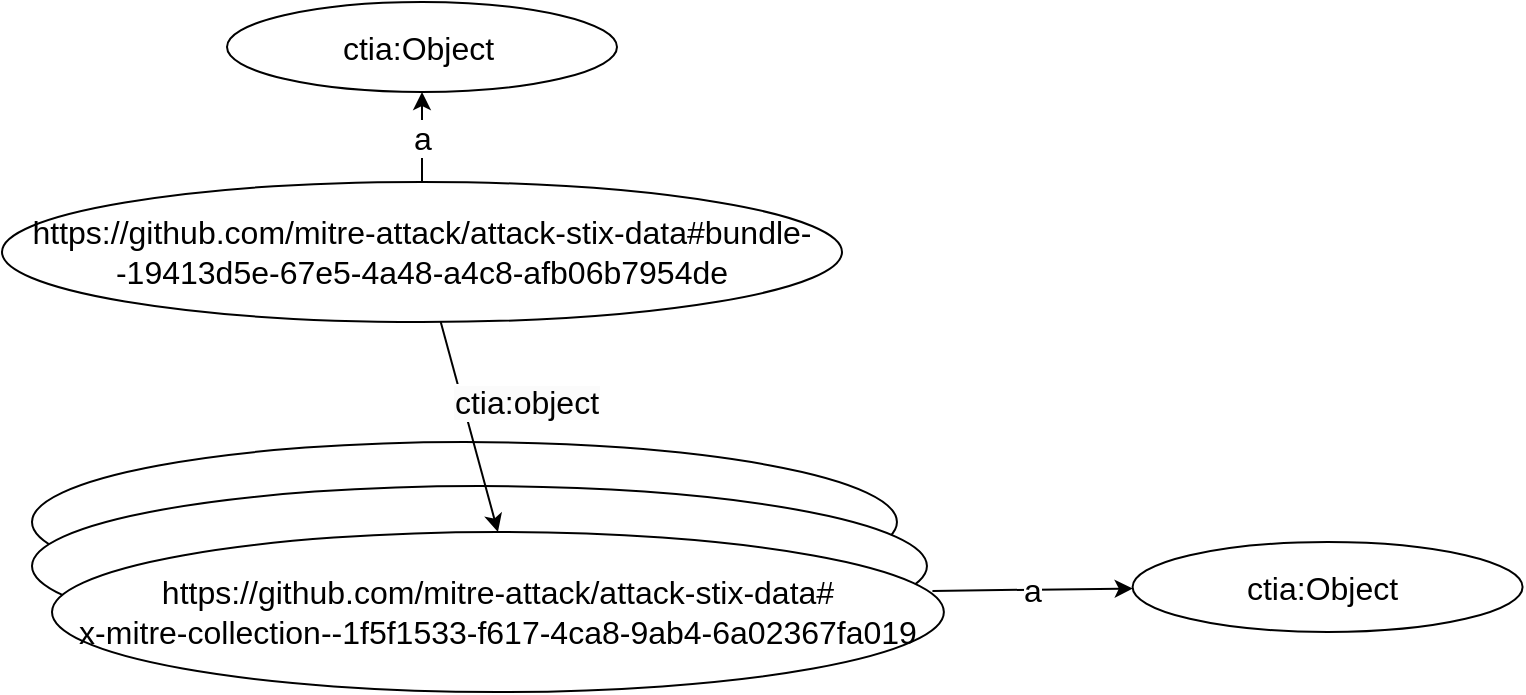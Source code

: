 <mxfile version="20.7.4" type="device" pages="4"><diagram id="AuKGErEjHd2Ds3MUUX73" name="Page-1"><mxGraphModel dx="2271" dy="1444" grid="1" gridSize="10" guides="1" tooltips="1" connect="1" arrows="1" fold="1" page="1" pageScale="1" pageWidth="850" pageHeight="1100" math="0" shadow="0"><root><mxCell id="0"/><mxCell id="1" parent="0"/><mxCell id="EL3PXw-AoYnqdmESxFUq-1" value="&lt;span style=&quot;&quot;&gt;https://github.com/mitre-attack/attack-stix-data#&lt;/span&gt;bundle--19413d5e-67e5-4a48-a4c8-afb06b7954de" style="ellipse;whiteSpace=wrap;html=1;fontSize=16;align=center;" parent="1" vertex="1"><mxGeometry x="-295" y="460" width="420" height="70" as="geometry"/></mxCell><mxCell id="EL3PXw-AoYnqdmESxFUq-9" value="&lt;span style=&quot;text-align: left;&quot;&gt;ctia:Object&amp;nbsp;&lt;/span&gt;" style="ellipse;whiteSpace=wrap;html=1;fontSize=16;" parent="1" vertex="1"><mxGeometry x="-182.5" y="370" width="195" height="45" as="geometry"/></mxCell><mxCell id="EL3PXw-AoYnqdmESxFUq-10" value="a" style="endArrow=classic;html=1;rounded=0;fontSize=16;" parent="1" source="EL3PXw-AoYnqdmESxFUq-1" target="EL3PXw-AoYnqdmESxFUq-9" edge="1"><mxGeometry width="50" height="50" relative="1" as="geometry"><mxPoint x="65" y="930" as="sourcePoint"/><mxPoint x="115" y="880" as="targetPoint"/></mxGeometry></mxCell><mxCell id="EL3PXw-AoYnqdmESxFUq-11" value="&lt;div style=&quot;&quot;&gt;&lt;br&gt;&lt;/div&gt;" style="ellipse;whiteSpace=wrap;html=1;fontSize=16;align=center;" parent="1" vertex="1"><mxGeometry x="-280" y="590" width="432.48" height="80" as="geometry"/></mxCell><mxCell id="EL3PXw-AoYnqdmESxFUq-12" value="&lt;div style=&quot;&quot;&gt;&lt;br&gt;&lt;/div&gt;" style="ellipse;whiteSpace=wrap;html=1;fontSize=16;align=center;" parent="1" vertex="1"><mxGeometry x="-280" y="612" width="447.48" height="80" as="geometry"/></mxCell><mxCell id="EL3PXw-AoYnqdmESxFUq-13" value="https://github.com/mitre-attack/attack-stix-data#&lt;div style=&quot;&quot;&gt;x-mitre-collection--1f5f1533-f617-4ca8-9ab4-6a02367fa019&lt;br&gt;&lt;/div&gt;" style="ellipse;whiteSpace=wrap;html=1;fontSize=16;align=center;" parent="1" vertex="1"><mxGeometry x="-270" y="635" width="445.94" height="80" as="geometry"/></mxCell><mxCell id="EL3PXw-AoYnqdmESxFUq-14" value="&lt;span style=&quot;color: rgb(0, 0, 0); font-family: Helvetica; font-size: 16px; font-style: normal; font-variant-ligatures: normal; font-variant-caps: normal; font-weight: 400; letter-spacing: normal; orphans: 2; text-align: left; text-indent: 0px; text-transform: none; widows: 2; word-spacing: 0px; -webkit-text-stroke-width: 0px; background-color: rgb(251, 251, 251); text-decoration-thickness: initial; text-decoration-style: initial; text-decoration-color: initial; float: none; display: inline !important;&quot;&gt;ctia:object&lt;/span&gt;" style="endArrow=classic;html=1;rounded=0;fontSize=16;entryX=0.5;entryY=0;entryDx=0;entryDy=0;" parent="1" source="EL3PXw-AoYnqdmESxFUq-1" target="EL3PXw-AoYnqdmESxFUq-13" edge="1"><mxGeometry x="-0.08" y="31" width="50" height="50" relative="1" as="geometry"><mxPoint x="135" y="505" as="sourcePoint"/><mxPoint x="280" y="505" as="targetPoint"/><mxPoint as="offset"/></mxGeometry></mxCell><mxCell id="EL3PXw-AoYnqdmESxFUq-17" value="&lt;span style=&quot;text-align: left;&quot;&gt;ctia:Object&amp;nbsp;&lt;/span&gt;" style="ellipse;whiteSpace=wrap;html=1;fontSize=16;" parent="1" vertex="1"><mxGeometry x="270.3" y="640" width="195" height="45" as="geometry"/></mxCell><mxCell id="EL3PXw-AoYnqdmESxFUq-18" value="a" style="endArrow=classic;html=1;rounded=0;fontSize=16;" parent="1" target="EL3PXw-AoYnqdmESxFUq-17" edge="1"><mxGeometry width="50" height="50" relative="1" as="geometry"><mxPoint x="170.228" y="664.452" as="sourcePoint"/><mxPoint x="567.8" y="1130" as="targetPoint"/></mxGeometry></mxCell></root></mxGraphModel></diagram><diagram id="MHHPZf3HA7_l-624N73D" name="Page-2"><mxGraphModel dx="1845" dy="1011" grid="1" gridSize="10" guides="1" tooltips="1" connect="1" arrows="1" fold="1" page="1" pageScale="1" pageWidth="850" pageHeight="1100" math="0" shadow="0"><root><mxCell id="0"/><mxCell id="1" parent="0"/><mxCell id="erNGs_32W3G7kHAQA-m1-1" value="&lt;div style=&quot;&quot;&gt;&lt;br&gt;&lt;/div&gt;" style="ellipse;whiteSpace=wrap;html=1;fontSize=16;align=center;" vertex="1" parent="1"><mxGeometry x="-310" y="1302.5" width="320" height="80" as="geometry"/></mxCell><mxCell id="erNGs_32W3G7kHAQA-m1-2" value="&lt;div style=&quot;&quot;&gt;&lt;br&gt;&lt;/div&gt;" style="ellipse;whiteSpace=wrap;html=1;fontSize=16;align=center;" vertex="1" parent="1"><mxGeometry x="-295" y="1324.5" width="320" height="80" as="geometry"/></mxCell><mxCell id="erNGs_32W3G7kHAQA-m1-3" value="&lt;span style=&quot;&quot;&gt;https://github.com/mitre-attack/attack-stix-data#attack-pattern--f5d8eed6-48a9-4cdf-a3d7-d1ffa99c3d2a&lt;/span&gt;" style="ellipse;whiteSpace=wrap;html=1;fontSize=16;align=center;" vertex="1" parent="1"><mxGeometry x="-300" y="1110" width="420" height="70" as="geometry"/></mxCell><mxCell id="erNGs_32W3G7kHAQA-m1-4" value="&lt;span style=&quot;text-align: left;&quot;&gt;ctia:&lt;/span&gt;attack-pattern" style="ellipse;whiteSpace=wrap;html=1;fontSize=16;" vertex="1" parent="1"><mxGeometry x="240.58" y="1000" width="195" height="45" as="geometry"/></mxCell><mxCell id="erNGs_32W3G7kHAQA-m1-5" value="&lt;span style=&quot;color: rgb(0, 0, 0); font-family: Helvetica; font-size: 16px; font-style: normal; font-variant-ligatures: normal; font-variant-caps: normal; font-weight: 400; letter-spacing: normal; orphans: 2; text-align: left; text-indent: 0px; text-transform: none; widows: 2; word-spacing: 0px; -webkit-text-stroke-width: 0px; background-color: rgb(251, 251, 251); text-decoration-thickness: initial; text-decoration-style: initial; text-decoration-color: initial; float: none; display: inline !important;&quot;&gt;ctia:type&lt;/span&gt;" style="endArrow=classic;html=1;rounded=0;fontSize=16;entryX=0;entryY=0.5;entryDx=0;entryDy=0;exitX=1;exitY=0;exitDx=0;exitDy=0;" edge="1" parent="1" source="erNGs_32W3G7kHAQA-m1-3" target="erNGs_32W3G7kHAQA-m1-4"><mxGeometry width="50" height="50" relative="1" as="geometry"><mxPoint x="153.11" y="1090" as="sourcePoint"/><mxPoint x="23.11" y="1225" as="targetPoint"/></mxGeometry></mxCell><mxCell id="erNGs_32W3G7kHAQA-m1-6" value="&lt;span style=&quot;text-align: left;&quot;&gt;Inhibit System Recovery&lt;/span&gt;" style="rounded=0;whiteSpace=wrap;html=1;fontSize=16;" vertex="1" parent="1"><mxGeometry x="240.58" y="1065" width="210" height="30" as="geometry"/></mxCell><mxCell id="erNGs_32W3G7kHAQA-m1-7" value="" style="endArrow=classic;html=1;rounded=0;fontSize=16;entryX=0;entryY=0.5;entryDx=0;entryDy=0;" edge="1" parent="1" target="erNGs_32W3G7kHAQA-m1-6"><mxGeometry width="50" height="50" relative="1" as="geometry"><mxPoint x="70" y="1120" as="sourcePoint"/><mxPoint x="23.11" y="1245" as="targetPoint"/></mxGeometry></mxCell><mxCell id="erNGs_32W3G7kHAQA-m1-8" value="&lt;span style=&quot;text-align: left; background-color: rgb(251, 251, 251);&quot;&gt;rdfs:label&lt;/span&gt;" style="edgeLabel;html=1;align=center;verticalAlign=middle;resizable=0;points=[];fontSize=16;" vertex="1" connectable="0" parent="erNGs_32W3G7kHAQA-m1-7"><mxGeometry x="0.299" y="-4" relative="1" as="geometry"><mxPoint x="-10" y="18" as="offset"/></mxGeometry></mxCell><mxCell id="erNGs_32W3G7kHAQA-m1-9" value="&lt;div style=&quot;text-align: left;&quot;&gt;&lt;span style=&quot;background-color: initial;&quot;&gt;Consider technical controls to prevent the disabling of services or deletion of files involved in system recovery.... tools, like AppLocker,(Citation: Windows Commands JPCERT)...&lt;/span&gt;&lt;/div&gt;" style="rounded=0;whiteSpace=wrap;html=1;fontSize=16;" vertex="1" parent="1"><mxGeometry x="240.58" y="1115" width="340" height="90" as="geometry"/></mxCell><mxCell id="erNGs_32W3G7kHAQA-m1-10" value="" style="endArrow=classic;html=1;rounded=0;fontSize=16;entryX=0;entryY=0.5;entryDx=0;entryDy=0;" edge="1" parent="1" source="erNGs_32W3G7kHAQA-m1-3" target="erNGs_32W3G7kHAQA-m1-9"><mxGeometry width="50" height="50" relative="1" as="geometry"><mxPoint x="64.358" y="1118.577" as="sourcePoint"/><mxPoint x="403.11" y="1275" as="targetPoint"/></mxGeometry></mxCell><mxCell id="erNGs_32W3G7kHAQA-m1-11" value="&lt;span style=&quot;text-align: left; background-color: rgb(251, 251, 251);&quot;&gt;ctia:description&amp;nbsp;&lt;/span&gt;" style="edgeLabel;html=1;align=center;verticalAlign=middle;resizable=0;points=[];fontSize=16;" vertex="1" connectable="0" parent="erNGs_32W3G7kHAQA-m1-10"><mxGeometry x="0.238" y="-3" relative="1" as="geometry"><mxPoint y="28" as="offset"/></mxGeometry></mxCell><mxCell id="erNGs_32W3G7kHAQA-m1-12" value="&lt;span style=&quot;text-align: left;&quot;&gt;https://attack.mitre.org/&lt;br&gt;techniques/T1490&lt;/span&gt;" style="ellipse;whiteSpace=wrap;html=1;fontSize=16;" vertex="1" parent="1"><mxGeometry x="103.11" y="1220" width="220" height="80" as="geometry"/></mxCell><mxCell id="erNGs_32W3G7kHAQA-m1-13" value="" style="endArrow=classic;html=1;rounded=0;fontSize=16;" edge="1" parent="1" source="erNGs_32W3G7kHAQA-m1-3" target="erNGs_32W3G7kHAQA-m1-12"><mxGeometry width="50" height="50" relative="1" as="geometry"><mxPoint x="-60" y="1350" as="sourcePoint"/><mxPoint x="-10" y="1300" as="targetPoint"/></mxGeometry></mxCell><mxCell id="erNGs_32W3G7kHAQA-m1-14" value="&lt;span style=&quot;text-align: left;&quot;&gt;ctia:external_references&amp;nbsp;&lt;/span&gt;" style="edgeLabel;html=1;align=center;verticalAlign=middle;resizable=0;points=[];fontSize=16;labelBackgroundColor=#FFFFFF;" vertex="1" connectable="0" parent="erNGs_32W3G7kHAQA-m1-13"><mxGeometry x="0.256" relative="1" as="geometry"><mxPoint x="-75" y="17" as="offset"/></mxGeometry></mxCell><mxCell id="erNGs_32W3G7kHAQA-m1-15" value="" style="endArrow=classic;html=1;rounded=0;fontSize=16;" edge="1" parent="1" source="erNGs_32W3G7kHAQA-m1-12" target="erNGs_32W3G7kHAQA-m1-32"><mxGeometry width="50" height="50" relative="1" as="geometry"><mxPoint x="253.418" y="1424.997" as="sourcePoint"/><mxPoint x="423.11" y="1485" as="targetPoint"/></mxGeometry></mxCell><mxCell id="erNGs_32W3G7kHAQA-m1-16" value="&lt;span style=&quot;text-align: left; background-color: rgb(251, 251, 251);&quot;&gt;ctia:external_id&amp;nbsp;&amp;nbsp;&lt;/span&gt;" style="edgeLabel;html=1;align=center;verticalAlign=middle;resizable=0;points=[];fontSize=16;" vertex="1" connectable="0" parent="erNGs_32W3G7kHAQA-m1-15"><mxGeometry x="0.203" y="-3" relative="1" as="geometry"><mxPoint x="-19" y="12" as="offset"/></mxGeometry></mxCell><mxCell id="erNGs_32W3G7kHAQA-m1-17" value="&lt;span style=&quot;color: rgb(0, 0, 0); font-family: Helvetica; font-size: 16px; font-style: normal; font-variant-ligatures: normal; font-variant-caps: normal; font-weight: 400; letter-spacing: normal; orphans: 2; text-align: left; text-indent: 0px; text-transform: none; widows: 2; word-spacing: 0px; -webkit-text-stroke-width: 0px; background-color: rgb(251, 251, 251); text-decoration-thickness: initial; text-decoration-style: initial; text-decoration-color: initial; float: none; display: inline !important;&quot;&gt;xsd:string&lt;/span&gt;" style="text;whiteSpace=wrap;html=1;fontSize=16;" vertex="1" parent="1"><mxGeometry x="450.58" y="1065" width="80" height="30" as="geometry"/></mxCell><mxCell id="erNGs_32W3G7kHAQA-m1-18" value="&lt;span style=&quot;color: rgb(0, 0, 0); font-family: Helvetica; font-size: 16px; font-style: normal; font-variant-ligatures: normal; font-variant-caps: normal; font-weight: 400; letter-spacing: normal; orphans: 2; text-align: left; text-indent: 0px; text-transform: none; widows: 2; word-spacing: 0px; -webkit-text-stroke-width: 0px; background-color: rgb(251, 251, 251); text-decoration-thickness: initial; text-decoration-style: initial; text-decoration-color: initial; float: none; display: inline !important;&quot;&gt;xsd:string&lt;/span&gt;" style="text;whiteSpace=wrap;html=1;fontSize=16;" vertex="1" parent="1"><mxGeometry x="580.58" y="1115" width="80" height="30" as="geometry"/></mxCell><mxCell id="erNGs_32W3G7kHAQA-m1-19" value="&lt;span style=&quot;text-align: left;&quot;&gt;mitre-attack&lt;/span&gt;" style="rounded=0;whiteSpace=wrap;html=1;fontSize=16;" vertex="1" parent="1"><mxGeometry x="475.0" y="1330" width="120" height="30" as="geometry"/></mxCell><mxCell id="erNGs_32W3G7kHAQA-m1-20" value="" style="endArrow=classic;html=1;rounded=0;fontSize=16;" edge="1" parent="1" source="erNGs_32W3G7kHAQA-m1-12" target="erNGs_32W3G7kHAQA-m1-19"><mxGeometry width="50" height="50" relative="1" as="geometry"><mxPoint x="-376.89" y="1555" as="sourcePoint"/><mxPoint x="-326.89" y="1505" as="targetPoint"/></mxGeometry></mxCell><mxCell id="erNGs_32W3G7kHAQA-m1-21" value="&lt;span style=&quot;text-align: left;&quot;&gt;ctia:source_name&amp;nbsp;&amp;nbsp;&lt;/span&gt;" style="edgeLabel;html=1;align=center;verticalAlign=middle;resizable=0;points=[];fontSize=16;labelBackgroundColor=none;" vertex="1" connectable="0" parent="erNGs_32W3G7kHAQA-m1-20"><mxGeometry x="0.211" y="-2" relative="1" as="geometry"><mxPoint x="-39" y="11" as="offset"/></mxGeometry></mxCell><mxCell id="erNGs_32W3G7kHAQA-m1-22" value="&lt;div style=&quot;&quot;&gt;&lt;span style=&quot;background-color: initial;&quot;&gt;http://blog.jpcert.or.jp/2016/01/windows-commands-abused-by-attackers.html&lt;/span&gt;&lt;/div&gt;" style="ellipse;whiteSpace=wrap;html=1;fontSize=16;align=center;" vertex="1" parent="1"><mxGeometry x="-292.48" y="1347.5" width="320" height="80" as="geometry"/></mxCell><mxCell id="erNGs_32W3G7kHAQA-m1-23" value="" style="endArrow=classic;html=1;rounded=0;fontSize=16;entryX=0;entryY=0.5;entryDx=0;entryDy=0;" edge="1" parent="1" source="erNGs_32W3G7kHAQA-m1-22" target="erNGs_32W3G7kHAQA-m1-25"><mxGeometry width="50" height="50" relative="1" as="geometry"><mxPoint x="-224.063" y="1444.998" as="sourcePoint"/><mxPoint x="-21.31" y="1492.78" as="targetPoint"/></mxGeometry></mxCell><mxCell id="erNGs_32W3G7kHAQA-m1-24" value="&lt;span style=&quot;color: rgb(0, 0, 0); font-family: Helvetica; font-size: 16px; font-style: normal; font-variant-ligatures: normal; font-variant-caps: normal; font-weight: 400; letter-spacing: normal; orphans: 2; text-align: left; text-indent: 0px; text-transform: none; widows: 2; word-spacing: 0px; -webkit-text-stroke-width: 0px; background-color: rgb(251, 251, 251); text-decoration-thickness: initial; text-decoration-style: initial; text-decoration-color: initial; float: none; display: inline !important;&quot;&gt;ctia:url&lt;span&gt;&amp;nbsp;&lt;/span&gt;&lt;/span&gt;" style="edgeLabel;html=1;align=center;verticalAlign=middle;resizable=0;points=[];fontSize=16;" vertex="1" connectable="0" parent="erNGs_32W3G7kHAQA-m1-23"><mxGeometry x="0.203" y="-3" relative="1" as="geometry"><mxPoint x="3" y="-17" as="offset"/></mxGeometry></mxCell><mxCell id="erNGs_32W3G7kHAQA-m1-25" value="&lt;span style=&quot;text-align: left;&quot;&gt;http://blog.jpcert.or.jp/2016/01/windows-commands-abused-by-attackers.html&lt;/span&gt;" style="ellipse;whiteSpace=wrap;html=1;fontSize=16;" vertex="1" parent="1"><mxGeometry x="95" y="1405" width="580" height="40" as="geometry"/></mxCell><mxCell id="erNGs_32W3G7kHAQA-m1-26" value="&lt;div style=&quot;text-align: left;&quot;&gt;&lt;span style=&quot;background-color: initial;&quot;&gt;Windows Commands JPCERT&lt;/span&gt;&lt;/div&gt;" style="rounded=0;whiteSpace=wrap;html=1;fontSize=16;" vertex="1" parent="1"><mxGeometry x="149.42" y="1550" width="270.58" height="30" as="geometry"/></mxCell><mxCell id="erNGs_32W3G7kHAQA-m1-27" value="&lt;span style=&quot;color: rgb(0, 0, 0); font-family: Helvetica; font-size: 16px; font-style: normal; font-variant-ligatures: normal; font-variant-caps: normal; font-weight: 400; letter-spacing: normal; orphans: 2; text-align: left; text-indent: 0px; text-transform: none; widows: 2; word-spacing: 0px; -webkit-text-stroke-width: 0px; background-color: rgb(251, 251, 251); text-decoration-thickness: initial; text-decoration-style: initial; text-decoration-color: initial; float: none; display: inline !important;&quot;&gt;ctia:source_name&lt;span&gt;&amp;nbsp;&lt;/span&gt;&lt;/span&gt;" style="endArrow=classic;html=1;rounded=0;fontSize=16;entryX=0;entryY=0.5;entryDx=0;entryDy=0;" edge="1" parent="1" source="erNGs_32W3G7kHAQA-m1-22" target="erNGs_32W3G7kHAQA-m1-26"><mxGeometry x="0.093" y="-2" width="50" height="50" relative="1" as="geometry"><mxPoint x="-272.533" y="1453.896" as="sourcePoint"/><mxPoint x="-771.31" y="1512.78" as="targetPoint"/><mxPoint as="offset"/></mxGeometry></mxCell><mxCell id="erNGs_32W3G7kHAQA-m1-28" value="" style="endArrow=classic;html=1;rounded=0;fontSize=16;" edge="1" parent="1" source="erNGs_32W3G7kHAQA-m1-3" target="erNGs_32W3G7kHAQA-m1-22"><mxGeometry width="50" height="50" relative="1" as="geometry"><mxPoint x="-55.455" y="1229.743" as="sourcePoint"/><mxPoint x="58.138" y="1435.375" as="targetPoint"/></mxGeometry></mxCell><mxCell id="erNGs_32W3G7kHAQA-m1-29" value="&lt;div style=&quot;text-align: left;&quot;&gt;&lt;span style=&quot;background-color: initial;&quot;&gt;Tomonaga, S. (2016, January 26). Windows Commands Abused ...&lt;/span&gt;&lt;/div&gt;" style="rounded=0;whiteSpace=wrap;html=1;fontSize=16;" vertex="1" parent="1"><mxGeometry x="40.58" y="1620" width="200" height="60" as="geometry"/></mxCell><mxCell id="erNGs_32W3G7kHAQA-m1-30" value="" style="endArrow=classic;html=1;rounded=0;fontSize=16;entryX=0;entryY=0.5;entryDx=0;entryDy=0;" edge="1" parent="1" source="erNGs_32W3G7kHAQA-m1-22" target="erNGs_32W3G7kHAQA-m1-29"><mxGeometry width="50" height="50" relative="1" as="geometry"><mxPoint x="-65.388" y="1023.04" as="sourcePoint"/><mxPoint x="257.47" y="1230" as="targetPoint"/></mxGeometry></mxCell><mxCell id="erNGs_32W3G7kHAQA-m1-31" value="&lt;span style=&quot;text-align: left; background-color: rgb(251, 251, 251);&quot;&gt;ctia:description&amp;nbsp;&lt;/span&gt;" style="edgeLabel;html=1;align=center;verticalAlign=middle;resizable=0;points=[];fontSize=16;" vertex="1" connectable="0" parent="erNGs_32W3G7kHAQA-m1-30"><mxGeometry x="0.238" y="-3" relative="1" as="geometry"><mxPoint x="-6" as="offset"/></mxGeometry></mxCell><mxCell id="erNGs_32W3G7kHAQA-m1-32" value="T1490" style="rounded=0;whiteSpace=wrap;html=1;fontSize=16;" vertex="1" parent="1"><mxGeometry x="492.53" y="1275" width="90" height="25" as="geometry"/></mxCell><mxCell id="erNGs_32W3G7kHAQA-m1-33" value="&lt;span style=&quot;color: rgb(0, 0, 0); font-family: Helvetica; font-size: 16px; font-style: normal; font-variant-ligatures: normal; font-variant-caps: normal; font-weight: 400; letter-spacing: normal; orphans: 2; text-align: left; text-indent: 0px; text-transform: none; widows: 2; word-spacing: 0px; -webkit-text-stroke-width: 0px; background-color: rgb(251, 251, 251); text-decoration-thickness: initial; text-decoration-style: initial; text-decoration-color: initial; float: none; display: inline !important;&quot;&gt;xsd:string&lt;/span&gt;" style="text;whiteSpace=wrap;html=1;fontSize=16;" vertex="1" parent="1"><mxGeometry x="582.53" y="1270" width="80" height="30" as="geometry"/></mxCell><mxCell id="erNGs_32W3G7kHAQA-m1-34" value="&lt;span style=&quot;color: rgb(0, 0, 0); font-family: Helvetica; font-size: 16px; font-style: normal; font-variant-ligatures: normal; font-variant-caps: normal; font-weight: 400; letter-spacing: normal; orphans: 2; text-align: left; text-indent: 0px; text-transform: none; widows: 2; word-spacing: 0px; -webkit-text-stroke-width: 0px; background-color: rgb(251, 251, 251); text-decoration-thickness: initial; text-decoration-style: initial; text-decoration-color: initial; float: none; display: inline !important;&quot;&gt;xsd:string&lt;/span&gt;" style="text;whiteSpace=wrap;html=1;fontSize=16;" vertex="1" parent="1"><mxGeometry x="595" y="1320" width="80" height="30" as="geometry"/></mxCell><mxCell id="erNGs_32W3G7kHAQA-m1-35" value="&lt;span style=&quot;color: rgb(0, 0, 0); font-family: Helvetica; font-size: 16px; font-style: normal; font-variant-ligatures: normal; font-variant-caps: normal; font-weight: 400; letter-spacing: normal; orphans: 2; text-align: left; text-indent: 0px; text-transform: none; widows: 2; word-spacing: 0px; -webkit-text-stroke-width: 0px; background-color: rgb(251, 251, 251); text-decoration-thickness: initial; text-decoration-style: initial; text-decoration-color: initial; float: none; display: inline !important;&quot;&gt;xsd:string&lt;/span&gt;" style="text;whiteSpace=wrap;html=1;fontSize=16;" vertex="1" parent="1"><mxGeometry x="421.27" y="1540" width="80" height="30" as="geometry"/></mxCell><mxCell id="erNGs_32W3G7kHAQA-m1-36" value="&lt;span style=&quot;color: rgb(0, 0, 0); font-family: Helvetica; font-size: 16px; font-style: normal; font-variant-ligatures: normal; font-variant-caps: normal; font-weight: 400; letter-spacing: normal; orphans: 2; text-align: left; text-indent: 0px; text-transform: none; widows: 2; word-spacing: 0px; -webkit-text-stroke-width: 0px; background-color: rgb(251, 251, 251); text-decoration-thickness: initial; text-decoration-style: initial; text-decoration-color: initial; float: none; display: inline !important;&quot;&gt;xsd:string&lt;/span&gt;" style="text;whiteSpace=wrap;html=1;fontSize=16;" vertex="1" parent="1"><mxGeometry x="245.58" y="1620" width="80" height="30" as="geometry"/></mxCell><mxCell id="erNGs_32W3G7kHAQA-m1-37" value="" style="endArrow=classic;html=1;rounded=0;fontSize=16;entryX=0.5;entryY=0;entryDx=0;entryDy=0;" edge="1" parent="1" source="erNGs_32W3G7kHAQA-m1-3" target="erNGs_32W3G7kHAQA-m1-2"><mxGeometry width="50" height="50" relative="1" as="geometry"><mxPoint x="40" y="1730" as="sourcePoint"/><mxPoint x="90" y="1680" as="targetPoint"/></mxGeometry></mxCell><mxCell id="erNGs_32W3G7kHAQA-m1-38" value="" style="endArrow=classic;html=1;rounded=0;fontSize=16;" edge="1" parent="1" source="erNGs_32W3G7kHAQA-m1-3" target="erNGs_32W3G7kHAQA-m1-1"><mxGeometry width="50" height="50" relative="1" as="geometry"><mxPoint x="-90.871" y="1229.939" as="sourcePoint"/><mxPoint x="-160" y="1580" as="targetPoint"/></mxGeometry></mxCell><mxCell id="erNGs_32W3G7kHAQA-m1-39" value="&lt;span style=&quot;text-align: left;&quot;&gt;ctia:Object&amp;nbsp;&lt;/span&gt;" style="ellipse;whiteSpace=wrap;html=1;fontSize=16;" vertex="1" parent="1"><mxGeometry x="-187.5" y="1020" width="195" height="45" as="geometry"/></mxCell><mxCell id="erNGs_32W3G7kHAQA-m1-40" value="a" style="endArrow=classic;html=1;rounded=0;fontSize=16;" edge="1" parent="1" source="erNGs_32W3G7kHAQA-m1-3" target="erNGs_32W3G7kHAQA-m1-39"><mxGeometry width="50" height="50" relative="1" as="geometry"><mxPoint x="60" y="1580" as="sourcePoint"/><mxPoint x="110" y="1530" as="targetPoint"/></mxGeometry></mxCell><mxCell id="erNGs_32W3G7kHAQA-m1-41" value="&lt;div style=&quot;border-color: var(--border-color); color: rgb(0, 0, 0); font-family: Helvetica; font-size: 11px; font-style: normal; font-variant-ligatures: normal; font-variant-caps: normal; font-weight: 400; letter-spacing: normal; orphans: 2; text-align: left; text-indent: 0px; text-transform: none; widows: 2; word-spacing: 0px; -webkit-text-stroke-width: 0px; background-color: rgb(251, 251, 251); text-decoration-thickness: initial; text-decoration-style: initial; text-decoration-color: initial;&quot;&gt;prefix ctia: &amp;lt;https://github.com/mitre/cti/blob/master/USAGE.md#&amp;gt;&lt;/div&gt;&lt;div style=&quot;border-color: var(--border-color); color: rgb(0, 0, 0); font-family: Helvetica; font-size: 11px; font-style: normal; font-variant-ligatures: normal; font-variant-caps: normal; font-weight: 400; letter-spacing: normal; orphans: 2; text-align: left; text-indent: 0px; text-transform: none; widows: 2; word-spacing: 0px; -webkit-text-stroke-width: 0px; background-color: rgb(251, 251, 251); text-decoration-thickness: initial; text-decoration-style: initial; text-decoration-color: initial;&quot;&gt;prefix rdf:&amp;nbsp; &amp;lt;http://www.w3.org/1999/02/22-rdf-syntax-ns#&amp;gt;&lt;/div&gt;&lt;div style=&quot;border-color: var(--border-color); color: rgb(0, 0, 0); font-family: Helvetica; font-size: 11px; font-style: normal; font-variant-ligatures: normal; font-variant-caps: normal; font-weight: 400; letter-spacing: normal; orphans: 2; text-align: left; text-indent: 0px; text-transform: none; widows: 2; word-spacing: 0px; -webkit-text-stroke-width: 0px; background-color: rgb(251, 251, 251); text-decoration-thickness: initial; text-decoration-style: initial; text-decoration-color: initial;&quot;&gt;prefix rdfs: &amp;lt;http://www.w3.org/2000/01/rdf-schema#&amp;gt;&lt;/div&gt;&lt;div style=&quot;border-color: var(--border-color); color: rgb(0, 0, 0); font-family: Helvetica; font-size: 11px; font-style: normal; font-variant-ligatures: normal; font-variant-caps: normal; font-weight: 400; letter-spacing: normal; orphans: 2; text-align: left; text-indent: 0px; text-transform: none; widows: 2; word-spacing: 0px; -webkit-text-stroke-width: 0px; background-color: rgb(251, 251, 251); text-decoration-thickness: initial; text-decoration-style: initial; text-decoration-color: initial;&quot;&gt;prefix xsd:&amp;nbsp; &amp;lt;http://www.w3.org/2001/XMLSchema#&amp;gt;&lt;/div&gt;" style="text;whiteSpace=wrap;html=1;strokeColor=default;fontSize=11;" vertex="1" parent="1"><mxGeometry x="-386.89" y="1620" width="330" height="60" as="geometry"/></mxCell><mxCell id="erNGs_32W3G7kHAQA-m1-42" value="&lt;span style=&quot;text-align: left;&quot;&gt;ctia:Reference&lt;/span&gt;" style="ellipse;whiteSpace=wrap;html=1;fontSize=16;" vertex="1" parent="1"><mxGeometry x="105" y="1337.5" width="135" height="32.5" as="geometry"/></mxCell><mxCell id="erNGs_32W3G7kHAQA-m1-43" value="a" style="endArrow=classic;html=1;rounded=0;fontSize=16;entryX=0;entryY=0.5;entryDx=0;entryDy=0;exitX=1;exitY=0.5;exitDx=0;exitDy=0;" edge="1" parent="1" source="erNGs_32W3G7kHAQA-m1-22" target="erNGs_32W3G7kHAQA-m1-42"><mxGeometry width="50" height="50" relative="1" as="geometry"><mxPoint x="47.473" y="1382.174" as="sourcePoint"/><mxPoint x="370.84" y="1834.5" as="targetPoint"/></mxGeometry></mxCell><mxCell id="erNGs_32W3G7kHAQA-m1-44" value="a" style="endArrow=classic;html=1;rounded=0;fontSize=16;" edge="1" parent="1" source="erNGs_32W3G7kHAQA-m1-12" target="erNGs_32W3G7kHAQA-m1-42"><mxGeometry width="50" height="50" relative="1" as="geometry"><mxPoint x="37.52" y="1397.5" as="sourcePoint"/><mxPoint x="100" y="1357.5" as="targetPoint"/></mxGeometry></mxCell><mxCell id="erNGs_32W3G7kHAQA-m1-45" value="Replace Mardown links by HTML links&lt;br&gt;Regex:&amp;nbsp; \[([^\[\]]*)\]\(([^\(\)]*)\)&lt;br&gt;Replace: &amp;lt;a href='$2' target='blank'&amp;gt;$1&amp;lt;/a&amp;gt;" style="shape=note2;boundedLbl=1;whiteSpace=wrap;html=1;size=25;verticalAlign=top;align=left;" vertex="1" parent="1"><mxGeometry x="730" y="1105" width="250" height="80" as="geometry"/></mxCell><mxCell id="erNGs_32W3G7kHAQA-m1-46" value="" style="endArrow=none;dashed=1;html=1;dashPattern=1 3;strokeWidth=2;rounded=0;entryX=0;entryY=0.5;entryDx=0;entryDy=0;entryPerimeter=0;" edge="1" parent="1" source="erNGs_32W3G7kHAQA-m1-9" target="erNGs_32W3G7kHAQA-m1-45"><mxGeometry width="50" height="50" relative="1" as="geometry"><mxPoint x="300" y="1170" as="sourcePoint"/><mxPoint x="350" y="1120" as="targetPoint"/></mxGeometry></mxCell></root></mxGraphModel></diagram><diagram id="ihe2XrNfItiH3ByZctn_" name="Page-3"><mxGraphModel dx="1845" dy="1011" grid="1" gridSize="10" guides="1" tooltips="1" connect="1" arrows="1" fold="1" page="1" pageScale="1" pageWidth="850" pageHeight="1100" math="0" shadow="0"><root><mxCell id="0"/><mxCell id="1" parent="0"/><mxCell id="P7qJDHFcg2zjYmLSaO7v-1" value="&lt;div style=&quot;&quot;&gt;&lt;br&gt;&lt;/div&gt;" style="ellipse;whiteSpace=wrap;html=1;fontSize=16;align=center;" vertex="1" parent="1"><mxGeometry x="-310" y="1302.5" width="320" height="80" as="geometry"/></mxCell><mxCell id="P7qJDHFcg2zjYmLSaO7v-2" value="&lt;div style=&quot;&quot;&gt;&lt;br&gt;&lt;/div&gt;" style="ellipse;whiteSpace=wrap;html=1;fontSize=16;align=center;" vertex="1" parent="1"><mxGeometry x="-295" y="1324.5" width="320" height="80" as="geometry"/></mxCell><mxCell id="P7qJDHFcg2zjYmLSaO7v-3" value="&lt;span style=&quot;&quot;&gt;https://github.com/mitre-attack/attack-stix-data#attack-pattern--f5d8eed6-48a9-4cdf-a3d7-d1ffa99c3d2a&lt;/span&gt;" style="ellipse;whiteSpace=wrap;html=1;fontSize=16;align=center;" vertex="1" parent="1"><mxGeometry x="-300" y="1110" width="420" height="70" as="geometry"/></mxCell><mxCell id="P7qJDHFcg2zjYmLSaO7v-4" value="&lt;span style=&quot;text-align: left;&quot;&gt;ctia:&lt;/span&gt;attack-pattern" style="ellipse;whiteSpace=wrap;html=1;fontSize=16;" vertex="1" parent="1"><mxGeometry x="240.58" y="1000" width="195" height="45" as="geometry"/></mxCell><mxCell id="P7qJDHFcg2zjYmLSaO7v-5" value="&lt;span style=&quot;color: rgb(0, 0, 0); font-family: Helvetica; font-size: 16px; font-style: normal; font-variant-ligatures: normal; font-variant-caps: normal; font-weight: 400; letter-spacing: normal; orphans: 2; text-align: left; text-indent: 0px; text-transform: none; widows: 2; word-spacing: 0px; -webkit-text-stroke-width: 0px; background-color: rgb(251, 251, 251); text-decoration-thickness: initial; text-decoration-style: initial; text-decoration-color: initial; float: none; display: inline !important;&quot;&gt;ctia:type&lt;/span&gt;" style="endArrow=classic;html=1;rounded=0;fontSize=16;entryX=0;entryY=0.5;entryDx=0;entryDy=0;exitX=1;exitY=0;exitDx=0;exitDy=0;" edge="1" parent="1" source="P7qJDHFcg2zjYmLSaO7v-3" target="P7qJDHFcg2zjYmLSaO7v-4"><mxGeometry width="50" height="50" relative="1" as="geometry"><mxPoint x="153.11" y="1090" as="sourcePoint"/><mxPoint x="23.11" y="1225" as="targetPoint"/></mxGeometry></mxCell><mxCell id="P7qJDHFcg2zjYmLSaO7v-6" value="&lt;span style=&quot;text-align: left;&quot;&gt;Inhibit System Recovery&lt;/span&gt;" style="rounded=0;whiteSpace=wrap;html=1;fontSize=16;" vertex="1" parent="1"><mxGeometry x="240.58" y="1065" width="210" height="30" as="geometry"/></mxCell><mxCell id="P7qJDHFcg2zjYmLSaO7v-7" value="" style="endArrow=classic;html=1;rounded=0;fontSize=16;entryX=0;entryY=0.5;entryDx=0;entryDy=0;" edge="1" parent="1" target="P7qJDHFcg2zjYmLSaO7v-6"><mxGeometry width="50" height="50" relative="1" as="geometry"><mxPoint x="70" y="1120" as="sourcePoint"/><mxPoint x="23.11" y="1245" as="targetPoint"/></mxGeometry></mxCell><mxCell id="P7qJDHFcg2zjYmLSaO7v-8" value="&lt;span style=&quot;text-align: left; background-color: rgb(251, 251, 251);&quot;&gt;rdfs:label&lt;/span&gt;" style="edgeLabel;html=1;align=center;verticalAlign=middle;resizable=0;points=[];fontSize=16;" vertex="1" connectable="0" parent="P7qJDHFcg2zjYmLSaO7v-7"><mxGeometry x="0.299" y="-4" relative="1" as="geometry"><mxPoint x="-10" y="18" as="offset"/></mxGeometry></mxCell><mxCell id="P7qJDHFcg2zjYmLSaO7v-9" value="&lt;div style=&quot;text-align: left;&quot;&gt;&lt;span style=&quot;background-color: initial;&quot;&gt;Consider technical controls to prevent the disabling of services or deletion of files involved in system recovery.... tools, like AppLocker,(Citation: Windows Commands JPCERT)...&lt;/span&gt;&lt;/div&gt;" style="rounded=0;whiteSpace=wrap;html=1;fontSize=16;" vertex="1" parent="1"><mxGeometry x="240.58" y="1115" width="340" height="90" as="geometry"/></mxCell><mxCell id="P7qJDHFcg2zjYmLSaO7v-10" value="" style="endArrow=classic;html=1;rounded=0;fontSize=16;entryX=0;entryY=0.5;entryDx=0;entryDy=0;" edge="1" parent="1" source="P7qJDHFcg2zjYmLSaO7v-3" target="P7qJDHFcg2zjYmLSaO7v-9"><mxGeometry width="50" height="50" relative="1" as="geometry"><mxPoint x="64.358" y="1118.577" as="sourcePoint"/><mxPoint x="403.11" y="1275" as="targetPoint"/></mxGeometry></mxCell><mxCell id="P7qJDHFcg2zjYmLSaO7v-11" value="&lt;span style=&quot;text-align: left; background-color: rgb(251, 251, 251);&quot;&gt;ctia:description&amp;nbsp;&lt;/span&gt;" style="edgeLabel;html=1;align=center;verticalAlign=middle;resizable=0;points=[];fontSize=16;" vertex="1" connectable="0" parent="P7qJDHFcg2zjYmLSaO7v-10"><mxGeometry x="0.238" y="-3" relative="1" as="geometry"><mxPoint y="28" as="offset"/></mxGeometry></mxCell><mxCell id="P7qJDHFcg2zjYmLSaO7v-12" value="&lt;span style=&quot;text-align: left;&quot;&gt;https://attack.mitre.org/&lt;br&gt;techniques/T1490&lt;/span&gt;" style="ellipse;whiteSpace=wrap;html=1;fontSize=16;" vertex="1" parent="1"><mxGeometry x="103.11" y="1220" width="220" height="80" as="geometry"/></mxCell><mxCell id="P7qJDHFcg2zjYmLSaO7v-13" value="" style="endArrow=classic;html=1;rounded=0;fontSize=16;" edge="1" parent="1" source="P7qJDHFcg2zjYmLSaO7v-3" target="P7qJDHFcg2zjYmLSaO7v-12"><mxGeometry width="50" height="50" relative="1" as="geometry"><mxPoint x="-60" y="1350" as="sourcePoint"/><mxPoint x="-10" y="1300" as="targetPoint"/></mxGeometry></mxCell><mxCell id="P7qJDHFcg2zjYmLSaO7v-14" value="&lt;span style=&quot;text-align: left;&quot;&gt;ctia:external_references&amp;nbsp;&lt;/span&gt;" style="edgeLabel;html=1;align=center;verticalAlign=middle;resizable=0;points=[];fontSize=16;labelBackgroundColor=#FFFFFF;" vertex="1" connectable="0" parent="P7qJDHFcg2zjYmLSaO7v-13"><mxGeometry x="0.256" relative="1" as="geometry"><mxPoint x="-75" y="17" as="offset"/></mxGeometry></mxCell><mxCell id="P7qJDHFcg2zjYmLSaO7v-15" value="" style="endArrow=classic;html=1;rounded=0;fontSize=16;" edge="1" parent="1" source="P7qJDHFcg2zjYmLSaO7v-12" target="P7qJDHFcg2zjYmLSaO7v-32"><mxGeometry width="50" height="50" relative="1" as="geometry"><mxPoint x="253.418" y="1424.997" as="sourcePoint"/><mxPoint x="423.11" y="1485" as="targetPoint"/></mxGeometry></mxCell><mxCell id="P7qJDHFcg2zjYmLSaO7v-16" value="&lt;span style=&quot;text-align: left; background-color: rgb(251, 251, 251);&quot;&gt;ctia:external_id&amp;nbsp;&amp;nbsp;&lt;/span&gt;" style="edgeLabel;html=1;align=center;verticalAlign=middle;resizable=0;points=[];fontSize=16;" vertex="1" connectable="0" parent="P7qJDHFcg2zjYmLSaO7v-15"><mxGeometry x="0.203" y="-3" relative="1" as="geometry"><mxPoint x="-19" y="12" as="offset"/></mxGeometry></mxCell><mxCell id="P7qJDHFcg2zjYmLSaO7v-17" value="&lt;span style=&quot;color: rgb(0, 0, 0); font-family: Helvetica; font-size: 16px; font-style: normal; font-variant-ligatures: normal; font-variant-caps: normal; font-weight: 400; letter-spacing: normal; orphans: 2; text-align: left; text-indent: 0px; text-transform: none; widows: 2; word-spacing: 0px; -webkit-text-stroke-width: 0px; background-color: rgb(251, 251, 251); text-decoration-thickness: initial; text-decoration-style: initial; text-decoration-color: initial; float: none; display: inline !important;&quot;&gt;xsd:string&lt;/span&gt;" style="text;whiteSpace=wrap;html=1;fontSize=16;" vertex="1" parent="1"><mxGeometry x="450.58" y="1065" width="80" height="30" as="geometry"/></mxCell><mxCell id="P7qJDHFcg2zjYmLSaO7v-18" value="&lt;span style=&quot;color: rgb(0, 0, 0); font-family: Helvetica; font-size: 16px; font-style: normal; font-variant-ligatures: normal; font-variant-caps: normal; font-weight: 400; letter-spacing: normal; orphans: 2; text-align: left; text-indent: 0px; text-transform: none; widows: 2; word-spacing: 0px; -webkit-text-stroke-width: 0px; background-color: rgb(251, 251, 251); text-decoration-thickness: initial; text-decoration-style: initial; text-decoration-color: initial; float: none; display: inline !important;&quot;&gt;xsd:string&lt;/span&gt;" style="text;whiteSpace=wrap;html=1;fontSize=16;" vertex="1" parent="1"><mxGeometry x="580.58" y="1115" width="80" height="30" as="geometry"/></mxCell><mxCell id="P7qJDHFcg2zjYmLSaO7v-19" value="&lt;span style=&quot;text-align: left;&quot;&gt;mitre-attack&lt;/span&gt;" style="rounded=0;whiteSpace=wrap;html=1;fontSize=16;" vertex="1" parent="1"><mxGeometry x="475.0" y="1330" width="120" height="30" as="geometry"/></mxCell><mxCell id="P7qJDHFcg2zjYmLSaO7v-20" value="" style="endArrow=classic;html=1;rounded=0;fontSize=16;" edge="1" parent="1" source="P7qJDHFcg2zjYmLSaO7v-12" target="P7qJDHFcg2zjYmLSaO7v-19"><mxGeometry width="50" height="50" relative="1" as="geometry"><mxPoint x="-376.89" y="1555" as="sourcePoint"/><mxPoint x="-326.89" y="1505" as="targetPoint"/></mxGeometry></mxCell><mxCell id="P7qJDHFcg2zjYmLSaO7v-21" value="&lt;span style=&quot;text-align: left;&quot;&gt;ctia:source_name&amp;nbsp;&amp;nbsp;&lt;/span&gt;" style="edgeLabel;html=1;align=center;verticalAlign=middle;resizable=0;points=[];fontSize=16;labelBackgroundColor=none;" vertex="1" connectable="0" parent="P7qJDHFcg2zjYmLSaO7v-20"><mxGeometry x="0.211" y="-2" relative="1" as="geometry"><mxPoint x="-39" y="11" as="offset"/></mxGeometry></mxCell><mxCell id="P7qJDHFcg2zjYmLSaO7v-22" value="&lt;div style=&quot;&quot;&gt;&lt;span style=&quot;background-color: initial;&quot;&gt;http://blog.jpcert.or.jp/2016/01/windows-commands-abused-by-attackers.html&lt;/span&gt;&lt;/div&gt;" style="ellipse;whiteSpace=wrap;html=1;fontSize=16;align=center;" vertex="1" parent="1"><mxGeometry x="-292.48" y="1347.5" width="320" height="80" as="geometry"/></mxCell><mxCell id="P7qJDHFcg2zjYmLSaO7v-23" value="" style="endArrow=classic;html=1;rounded=0;fontSize=16;entryX=0;entryY=0.5;entryDx=0;entryDy=0;" edge="1" parent="1" source="P7qJDHFcg2zjYmLSaO7v-22" target="P7qJDHFcg2zjYmLSaO7v-25"><mxGeometry width="50" height="50" relative="1" as="geometry"><mxPoint x="-224.063" y="1444.998" as="sourcePoint"/><mxPoint x="-21.31" y="1492.78" as="targetPoint"/></mxGeometry></mxCell><mxCell id="P7qJDHFcg2zjYmLSaO7v-24" value="&lt;span style=&quot;color: rgb(0, 0, 0); font-family: Helvetica; font-size: 16px; font-style: normal; font-variant-ligatures: normal; font-variant-caps: normal; font-weight: 400; letter-spacing: normal; orphans: 2; text-align: left; text-indent: 0px; text-transform: none; widows: 2; word-spacing: 0px; -webkit-text-stroke-width: 0px; background-color: rgb(251, 251, 251); text-decoration-thickness: initial; text-decoration-style: initial; text-decoration-color: initial; float: none; display: inline !important;&quot;&gt;ctia:url&lt;span&gt;&amp;nbsp;&lt;/span&gt;&lt;/span&gt;" style="edgeLabel;html=1;align=center;verticalAlign=middle;resizable=0;points=[];fontSize=16;" vertex="1" connectable="0" parent="P7qJDHFcg2zjYmLSaO7v-23"><mxGeometry x="0.203" y="-3" relative="1" as="geometry"><mxPoint x="3" y="-17" as="offset"/></mxGeometry></mxCell><mxCell id="P7qJDHFcg2zjYmLSaO7v-25" value="&lt;span style=&quot;text-align: left;&quot;&gt;http://blog.jpcert.or.jp/2016/01/windows-commands-abused-by-attackers.html&lt;/span&gt;" style="ellipse;whiteSpace=wrap;html=1;fontSize=16;" vertex="1" parent="1"><mxGeometry x="95" y="1405" width="580" height="40" as="geometry"/></mxCell><mxCell id="P7qJDHFcg2zjYmLSaO7v-26" value="&lt;div style=&quot;text-align: left;&quot;&gt;&lt;span style=&quot;background-color: initial;&quot;&gt;Windows Commands JPCERT&lt;/span&gt;&lt;/div&gt;" style="rounded=0;whiteSpace=wrap;html=1;fontSize=16;" vertex="1" parent="1"><mxGeometry x="149.42" y="1550" width="270.58" height="30" as="geometry"/></mxCell><mxCell id="P7qJDHFcg2zjYmLSaO7v-27" value="&lt;span style=&quot;color: rgb(0, 0, 0); font-family: Helvetica; font-size: 16px; font-style: normal; font-variant-ligatures: normal; font-variant-caps: normal; font-weight: 400; letter-spacing: normal; orphans: 2; text-align: left; text-indent: 0px; text-transform: none; widows: 2; word-spacing: 0px; -webkit-text-stroke-width: 0px; background-color: rgb(251, 251, 251); text-decoration-thickness: initial; text-decoration-style: initial; text-decoration-color: initial; float: none; display: inline !important;&quot;&gt;ctia:source_name&lt;span&gt;&amp;nbsp;&lt;/span&gt;&lt;/span&gt;" style="endArrow=classic;html=1;rounded=0;fontSize=16;entryX=0;entryY=0.5;entryDx=0;entryDy=0;" edge="1" parent="1" source="P7qJDHFcg2zjYmLSaO7v-22" target="P7qJDHFcg2zjYmLSaO7v-26"><mxGeometry x="0.093" y="-2" width="50" height="50" relative="1" as="geometry"><mxPoint x="-272.533" y="1453.896" as="sourcePoint"/><mxPoint x="-771.31" y="1512.78" as="targetPoint"/><mxPoint as="offset"/></mxGeometry></mxCell><mxCell id="P7qJDHFcg2zjYmLSaO7v-28" value="" style="endArrow=classic;html=1;rounded=0;fontSize=16;" edge="1" parent="1" source="P7qJDHFcg2zjYmLSaO7v-3" target="P7qJDHFcg2zjYmLSaO7v-22"><mxGeometry width="50" height="50" relative="1" as="geometry"><mxPoint x="-55.455" y="1229.743" as="sourcePoint"/><mxPoint x="58.138" y="1435.375" as="targetPoint"/></mxGeometry></mxCell><mxCell id="P7qJDHFcg2zjYmLSaO7v-29" value="&lt;div style=&quot;text-align: left;&quot;&gt;&lt;span style=&quot;background-color: initial;&quot;&gt;Tomonaga, S. (2016, January 26). Windows Commands Abused ...&lt;/span&gt;&lt;/div&gt;" style="rounded=0;whiteSpace=wrap;html=1;fontSize=16;" vertex="1" parent="1"><mxGeometry x="40.58" y="1620" width="200" height="60" as="geometry"/></mxCell><mxCell id="P7qJDHFcg2zjYmLSaO7v-30" value="" style="endArrow=classic;html=1;rounded=0;fontSize=16;entryX=0;entryY=0.5;entryDx=0;entryDy=0;" edge="1" parent="1" source="P7qJDHFcg2zjYmLSaO7v-22" target="P7qJDHFcg2zjYmLSaO7v-29"><mxGeometry width="50" height="50" relative="1" as="geometry"><mxPoint x="-65.388" y="1023.04" as="sourcePoint"/><mxPoint x="257.47" y="1230" as="targetPoint"/></mxGeometry></mxCell><mxCell id="P7qJDHFcg2zjYmLSaO7v-31" value="&lt;span style=&quot;text-align: left; background-color: rgb(251, 251, 251);&quot;&gt;ctia:description&amp;nbsp;&lt;/span&gt;" style="edgeLabel;html=1;align=center;verticalAlign=middle;resizable=0;points=[];fontSize=16;" vertex="1" connectable="0" parent="P7qJDHFcg2zjYmLSaO7v-30"><mxGeometry x="0.238" y="-3" relative="1" as="geometry"><mxPoint x="-6" as="offset"/></mxGeometry></mxCell><mxCell id="P7qJDHFcg2zjYmLSaO7v-32" value="T1490" style="rounded=0;whiteSpace=wrap;html=1;fontSize=16;" vertex="1" parent="1"><mxGeometry x="492.53" y="1275" width="90" height="25" as="geometry"/></mxCell><mxCell id="P7qJDHFcg2zjYmLSaO7v-33" value="&lt;span style=&quot;color: rgb(0, 0, 0); font-family: Helvetica; font-size: 16px; font-style: normal; font-variant-ligatures: normal; font-variant-caps: normal; font-weight: 400; letter-spacing: normal; orphans: 2; text-align: left; text-indent: 0px; text-transform: none; widows: 2; word-spacing: 0px; -webkit-text-stroke-width: 0px; background-color: rgb(251, 251, 251); text-decoration-thickness: initial; text-decoration-style: initial; text-decoration-color: initial; float: none; display: inline !important;&quot;&gt;xsd:string&lt;/span&gt;" style="text;whiteSpace=wrap;html=1;fontSize=16;" vertex="1" parent="1"><mxGeometry x="582.53" y="1270" width="80" height="30" as="geometry"/></mxCell><mxCell id="P7qJDHFcg2zjYmLSaO7v-34" value="&lt;span style=&quot;color: rgb(0, 0, 0); font-family: Helvetica; font-size: 16px; font-style: normal; font-variant-ligatures: normal; font-variant-caps: normal; font-weight: 400; letter-spacing: normal; orphans: 2; text-align: left; text-indent: 0px; text-transform: none; widows: 2; word-spacing: 0px; -webkit-text-stroke-width: 0px; background-color: rgb(251, 251, 251); text-decoration-thickness: initial; text-decoration-style: initial; text-decoration-color: initial; float: none; display: inline !important;&quot;&gt;xsd:string&lt;/span&gt;" style="text;whiteSpace=wrap;html=1;fontSize=16;" vertex="1" parent="1"><mxGeometry x="595" y="1320" width="80" height="30" as="geometry"/></mxCell><mxCell id="P7qJDHFcg2zjYmLSaO7v-35" value="&lt;span style=&quot;color: rgb(0, 0, 0); font-family: Helvetica; font-size: 16px; font-style: normal; font-variant-ligatures: normal; font-variant-caps: normal; font-weight: 400; letter-spacing: normal; orphans: 2; text-align: left; text-indent: 0px; text-transform: none; widows: 2; word-spacing: 0px; -webkit-text-stroke-width: 0px; background-color: rgb(251, 251, 251); text-decoration-thickness: initial; text-decoration-style: initial; text-decoration-color: initial; float: none; display: inline !important;&quot;&gt;xsd:string&lt;/span&gt;" style="text;whiteSpace=wrap;html=1;fontSize=16;" vertex="1" parent="1"><mxGeometry x="421.27" y="1540" width="80" height="30" as="geometry"/></mxCell><mxCell id="P7qJDHFcg2zjYmLSaO7v-36" value="&lt;span style=&quot;color: rgb(0, 0, 0); font-family: Helvetica; font-size: 16px; font-style: normal; font-variant-ligatures: normal; font-variant-caps: normal; font-weight: 400; letter-spacing: normal; orphans: 2; text-align: left; text-indent: 0px; text-transform: none; widows: 2; word-spacing: 0px; -webkit-text-stroke-width: 0px; background-color: rgb(251, 251, 251); text-decoration-thickness: initial; text-decoration-style: initial; text-decoration-color: initial; float: none; display: inline !important;&quot;&gt;xsd:string&lt;/span&gt;" style="text;whiteSpace=wrap;html=1;fontSize=16;" vertex="1" parent="1"><mxGeometry x="245.58" y="1620" width="80" height="30" as="geometry"/></mxCell><mxCell id="P7qJDHFcg2zjYmLSaO7v-37" value="" style="endArrow=classic;html=1;rounded=0;fontSize=16;entryX=0.5;entryY=0;entryDx=0;entryDy=0;" edge="1" parent="1" source="P7qJDHFcg2zjYmLSaO7v-3" target="P7qJDHFcg2zjYmLSaO7v-2"><mxGeometry width="50" height="50" relative="1" as="geometry"><mxPoint x="40" y="1730" as="sourcePoint"/><mxPoint x="90" y="1680" as="targetPoint"/></mxGeometry></mxCell><mxCell id="P7qJDHFcg2zjYmLSaO7v-38" value="" style="endArrow=classic;html=1;rounded=0;fontSize=16;" edge="1" parent="1" source="P7qJDHFcg2zjYmLSaO7v-3" target="P7qJDHFcg2zjYmLSaO7v-1"><mxGeometry width="50" height="50" relative="1" as="geometry"><mxPoint x="-90.871" y="1229.939" as="sourcePoint"/><mxPoint x="-160" y="1580" as="targetPoint"/></mxGeometry></mxCell><mxCell id="P7qJDHFcg2zjYmLSaO7v-39" value="&lt;span style=&quot;text-align: left;&quot;&gt;ctia:Object&amp;nbsp;&lt;/span&gt;" style="ellipse;whiteSpace=wrap;html=1;fontSize=16;" vertex="1" parent="1"><mxGeometry x="-187.5" y="1020" width="195" height="45" as="geometry"/></mxCell><mxCell id="P7qJDHFcg2zjYmLSaO7v-40" value="a" style="endArrow=classic;html=1;rounded=0;fontSize=16;" edge="1" parent="1" source="P7qJDHFcg2zjYmLSaO7v-3" target="P7qJDHFcg2zjYmLSaO7v-39"><mxGeometry width="50" height="50" relative="1" as="geometry"><mxPoint x="60" y="1580" as="sourcePoint"/><mxPoint x="110" y="1530" as="targetPoint"/></mxGeometry></mxCell><mxCell id="P7qJDHFcg2zjYmLSaO7v-41" value="&lt;div style=&quot;border-color: var(--border-color); color: rgb(0, 0, 0); font-family: Helvetica; font-size: 11px; font-style: normal; font-variant-ligatures: normal; font-variant-caps: normal; font-weight: 400; letter-spacing: normal; orphans: 2; text-align: left; text-indent: 0px; text-transform: none; widows: 2; word-spacing: 0px; -webkit-text-stroke-width: 0px; background-color: rgb(251, 251, 251); text-decoration-thickness: initial; text-decoration-style: initial; text-decoration-color: initial;&quot;&gt;prefix ctia: &amp;lt;https://github.com/mitre/cti/blob/master/USAGE.md#&amp;gt;&lt;/div&gt;&lt;div style=&quot;border-color: var(--border-color); color: rgb(0, 0, 0); font-family: Helvetica; font-size: 11px; font-style: normal; font-variant-ligatures: normal; font-variant-caps: normal; font-weight: 400; letter-spacing: normal; orphans: 2; text-align: left; text-indent: 0px; text-transform: none; widows: 2; word-spacing: 0px; -webkit-text-stroke-width: 0px; background-color: rgb(251, 251, 251); text-decoration-thickness: initial; text-decoration-style: initial; text-decoration-color: initial;&quot;&gt;prefix rdf:&amp;nbsp; &amp;lt;http://www.w3.org/1999/02/22-rdf-syntax-ns#&amp;gt;&lt;/div&gt;&lt;div style=&quot;border-color: var(--border-color); color: rgb(0, 0, 0); font-family: Helvetica; font-size: 11px; font-style: normal; font-variant-ligatures: normal; font-variant-caps: normal; font-weight: 400; letter-spacing: normal; orphans: 2; text-align: left; text-indent: 0px; text-transform: none; widows: 2; word-spacing: 0px; -webkit-text-stroke-width: 0px; background-color: rgb(251, 251, 251); text-decoration-thickness: initial; text-decoration-style: initial; text-decoration-color: initial;&quot;&gt;prefix rdfs: &amp;lt;http://www.w3.org/2000/01/rdf-schema#&amp;gt;&lt;/div&gt;&lt;div style=&quot;border-color: var(--border-color); color: rgb(0, 0, 0); font-family: Helvetica; font-size: 11px; font-style: normal; font-variant-ligatures: normal; font-variant-caps: normal; font-weight: 400; letter-spacing: normal; orphans: 2; text-align: left; text-indent: 0px; text-transform: none; widows: 2; word-spacing: 0px; -webkit-text-stroke-width: 0px; background-color: rgb(251, 251, 251); text-decoration-thickness: initial; text-decoration-style: initial; text-decoration-color: initial;&quot;&gt;prefix xsd:&amp;nbsp; &amp;lt;http://www.w3.org/2001/XMLSchema#&amp;gt;&lt;/div&gt;" style="text;whiteSpace=wrap;html=1;strokeColor=default;fontSize=11;" vertex="1" parent="1"><mxGeometry x="-386.89" y="1620" width="330" height="60" as="geometry"/></mxCell><mxCell id="P7qJDHFcg2zjYmLSaO7v-42" value="&lt;span style=&quot;text-align: left;&quot;&gt;ctia:Reference&lt;/span&gt;" style="ellipse;whiteSpace=wrap;html=1;fontSize=16;" vertex="1" parent="1"><mxGeometry x="105" y="1337.5" width="135" height="32.5" as="geometry"/></mxCell><mxCell id="P7qJDHFcg2zjYmLSaO7v-43" value="a" style="endArrow=classic;html=1;rounded=0;fontSize=16;entryX=0;entryY=0.5;entryDx=0;entryDy=0;exitX=1;exitY=0.5;exitDx=0;exitDy=0;" edge="1" parent="1" source="P7qJDHFcg2zjYmLSaO7v-22" target="P7qJDHFcg2zjYmLSaO7v-42"><mxGeometry width="50" height="50" relative="1" as="geometry"><mxPoint x="47.473" y="1382.174" as="sourcePoint"/><mxPoint x="370.84" y="1834.5" as="targetPoint"/></mxGeometry></mxCell><mxCell id="P7qJDHFcg2zjYmLSaO7v-44" value="a" style="endArrow=classic;html=1;rounded=0;fontSize=16;" edge="1" parent="1" source="P7qJDHFcg2zjYmLSaO7v-12" target="P7qJDHFcg2zjYmLSaO7v-42"><mxGeometry width="50" height="50" relative="1" as="geometry"><mxPoint x="37.52" y="1397.5" as="sourcePoint"/><mxPoint x="100" y="1357.5" as="targetPoint"/></mxGeometry></mxCell><mxCell id="P7qJDHFcg2zjYmLSaO7v-45" value="Replace Mardown links by HTML links&lt;br&gt;Regex:&amp;nbsp; \[([^\[\]]*)\]\(([^\(\)]*)\)&lt;br&gt;Replace: &amp;lt;a href='$2' target='blank'&amp;gt;$1&amp;lt;/a&amp;gt;" style="shape=note2;boundedLbl=1;whiteSpace=wrap;html=1;size=25;verticalAlign=top;align=left;" vertex="1" parent="1"><mxGeometry x="730" y="1105" width="250" height="80" as="geometry"/></mxCell><mxCell id="P7qJDHFcg2zjYmLSaO7v-46" value="" style="endArrow=none;dashed=1;html=1;dashPattern=1 3;strokeWidth=2;rounded=0;entryX=0;entryY=0.5;entryDx=0;entryDy=0;entryPerimeter=0;" edge="1" parent="1" source="P7qJDHFcg2zjYmLSaO7v-9" target="P7qJDHFcg2zjYmLSaO7v-45"><mxGeometry width="50" height="50" relative="1" as="geometry"><mxPoint x="300" y="1170" as="sourcePoint"/><mxPoint x="350" y="1120" as="targetPoint"/></mxGeometry></mxCell><mxCell id="P7qJDHFcg2zjYmLSaO7v-47" value="Technique T1490" style="rounded=0;whiteSpace=wrap;html=1;fontSize=16;fillColor=#ffe6cc;strokeColor=#d79b00;" vertex="1" parent="1"><mxGeometry x="428.04" y="1230" width="141.96" height="30" as="geometry"/></mxCell><mxCell id="P7qJDHFcg2zjYmLSaO7v-48" value="" style="endArrow=classic;html=1;rounded=0;fontSize=16;entryX=0;entryY=0.5;entryDx=0;entryDy=0;" edge="1" parent="1" target="P7qJDHFcg2zjYmLSaO7v-47"><mxGeometry width="50" height="50" relative="1" as="geometry"><mxPoint x="325.584" y="1252.645" as="sourcePoint"/><mxPoint x="210.57" y="1410" as="targetPoint"/></mxGeometry></mxCell><mxCell id="P7qJDHFcg2zjYmLSaO7v-49" value="&lt;span style=&quot;text-align: left; background-color: rgb(251, 251, 251);&quot;&gt;rdfs:label&lt;/span&gt;" style="edgeLabel;html=1;align=center;verticalAlign=middle;resizable=0;points=[];fontSize=16;" vertex="1" connectable="0" parent="P7qJDHFcg2zjYmLSaO7v-48"><mxGeometry x="0.299" y="-4" relative="1" as="geometry"><mxPoint x="-25" y="-12" as="offset"/></mxGeometry></mxCell><mxCell id="P7qJDHFcg2zjYmLSaO7v-50" value="&lt;span style=&quot;color: rgb(0, 0, 0); font-family: Helvetica; font-size: 16px; font-style: normal; font-variant-ligatures: normal; font-variant-caps: normal; font-weight: 400; letter-spacing: normal; orphans: 2; text-align: left; text-indent: 0px; text-transform: none; widows: 2; word-spacing: 0px; -webkit-text-stroke-width: 0px; background-color: rgb(251, 251, 251); text-decoration-thickness: initial; text-decoration-style: initial; text-decoration-color: initial; float: none; display: inline !important;&quot;&gt;xsd:string&lt;/span&gt;" style="text;whiteSpace=wrap;html=1;fontSize=16;" vertex="1" parent="1"><mxGeometry x="580.58" y="1230" width="80" height="30" as="geometry"/></mxCell><mxCell id="P7qJDHFcg2zjYmLSaO7v-51" value="For &quot;mitre_attack&quot;, extract this information of the url to build the label:&lt;br&gt;Technique or Mitigation or ..." style="shape=note2;boundedLbl=1;whiteSpace=wrap;html=1;size=25;verticalAlign=top;align=left;fillColor=#ffe6cc;strokeColor=#d79b00;" vertex="1" parent="1"><mxGeometry x="730" y="1510" width="250" height="80" as="geometry"/></mxCell><mxCell id="P7qJDHFcg2zjYmLSaO7v-52" value="" style="endArrow=none;dashed=1;html=1;dashPattern=1 3;strokeWidth=2;rounded=0;exitX=1;exitY=0.25;exitDx=0;exitDy=0;" edge="1" parent="1" source="P7qJDHFcg2zjYmLSaO7v-47" target="P7qJDHFcg2zjYmLSaO7v-51"><mxGeometry width="50" height="50" relative="1" as="geometry"><mxPoint x="590.58" y="1172.661" as="sourcePoint"/><mxPoint x="740" y="1175" as="targetPoint"/></mxGeometry></mxCell><mxCell id="P7qJDHFcg2zjYmLSaO7v-53" value="&lt;span style=&quot;text-align: left;&quot;&gt;Windows Commands JPCERT&lt;/span&gt;" style="rounded=0;whiteSpace=wrap;html=1;fontSize=16;fillColor=#ffe6cc;strokeColor=#d79b00;" vertex="1" parent="1"><mxGeometry x="149.89" y="1500" width="271.38" height="30" as="geometry"/></mxCell><mxCell id="P7qJDHFcg2zjYmLSaO7v-54" value="" style="endArrow=classic;html=1;rounded=0;fontSize=16;entryX=0;entryY=0.5;entryDx=0;entryDy=0;" edge="1" parent="1" source="P7qJDHFcg2zjYmLSaO7v-22" target="P7qJDHFcg2zjYmLSaO7v-53"><mxGeometry width="50" height="50" relative="1" as="geometry"><mxPoint x="105.004" y="1522.645" as="sourcePoint"/><mxPoint x="-10.01" y="1680" as="targetPoint"/></mxGeometry></mxCell><mxCell id="P7qJDHFcg2zjYmLSaO7v-55" value="&lt;span style=&quot;text-align: left; background-color: rgb(251, 251, 251);&quot;&gt;rdfs:label&lt;/span&gt;" style="edgeLabel;html=1;align=center;verticalAlign=middle;resizable=0;points=[];fontSize=16;" vertex="1" connectable="0" parent="P7qJDHFcg2zjYmLSaO7v-54"><mxGeometry x="0.299" y="-4" relative="1" as="geometry"><mxPoint x="-25" y="-12" as="offset"/></mxGeometry></mxCell><mxCell id="P7qJDHFcg2zjYmLSaO7v-56" value="&lt;span style=&quot;color: rgb(0, 0, 0); font-family: Helvetica; font-size: 16px; font-style: normal; font-variant-ligatures: normal; font-variant-caps: normal; font-weight: 400; letter-spacing: normal; orphans: 2; text-align: left; text-indent: 0px; text-transform: none; widows: 2; word-spacing: 0px; -webkit-text-stroke-width: 0px; background-color: rgb(251, 251, 251); text-decoration-thickness: initial; text-decoration-style: initial; text-decoration-color: initial; float: none; display: inline !important;&quot;&gt;xsd:string&lt;/span&gt;" style="text;whiteSpace=wrap;html=1;fontSize=16;" vertex="1" parent="1"><mxGeometry x="425.0" y="1490" width="80" height="30" as="geometry"/></mxCell><mxCell id="P7qJDHFcg2zjYmLSaO7v-57" value="The source name is also the rdfs:label, by default. But not for &quot;mitre-attack&quot;,..." style="shape=note2;boundedLbl=1;whiteSpace=wrap;html=1;size=25;verticalAlign=top;align=left;fillColor=#ffe6cc;strokeColor=#d79b00;" vertex="1" parent="1"><mxGeometry x="730" y="1460" width="250" height="70" as="geometry"/></mxCell><mxCell id="P7qJDHFcg2zjYmLSaO7v-58" value="" style="endArrow=none;dashed=1;html=1;dashPattern=1 3;strokeWidth=2;rounded=0;exitX=1;exitY=0.75;exitDx=0;exitDy=0;entryX=0;entryY=0.5;entryDx=0;entryDy=0;entryPerimeter=0;" edge="1" parent="1" source="P7qJDHFcg2zjYmLSaO7v-26" target="P7qJDHFcg2zjYmLSaO7v-57"><mxGeometry width="50" height="50" relative="1" as="geometry"><mxPoint x="580" y="1247.5" as="sourcePoint"/><mxPoint x="750" y="1271.992" as="targetPoint"/></mxGeometry></mxCell><mxCell id="P7qJDHFcg2zjYmLSaO7v-59" value="" style="endArrow=none;dashed=1;html=1;dashPattern=1 3;strokeWidth=2;rounded=0;" edge="1" parent="1" source="P7qJDHFcg2zjYmLSaO7v-53" target="P7qJDHFcg2zjYmLSaO7v-57"><mxGeometry width="50" height="50" relative="1" as="geometry"><mxPoint x="268.11" y="1610" as="sourcePoint"/><mxPoint x="502.53" y="1640" as="targetPoint"/></mxGeometry></mxCell><mxCell id="P7qJDHFcg2zjYmLSaO7v-60" value="" style="endArrow=none;dashed=1;html=1;dashPattern=1 3;strokeWidth=2;rounded=0;" edge="1" parent="1" source="P7qJDHFcg2zjYmLSaO7v-19" target="P7qJDHFcg2zjYmLSaO7v-57"><mxGeometry width="50" height="50" relative="1" as="geometry"><mxPoint x="580" y="1247.5" as="sourcePoint"/><mxPoint x="828.52" y="1520" as="targetPoint"/></mxGeometry></mxCell></root></mxGraphModel></diagram><diagram id="4V4vaCW-SWWmfPpEkg-r" name="Page-4"><mxGraphModel dx="1845" dy="-89" grid="1" gridSize="10" guides="1" tooltips="1" connect="1" arrows="1" fold="1" page="1" pageScale="1" pageWidth="850" pageHeight="1100" math="0" shadow="0"><root><mxCell id="0"/><mxCell id="1" parent="0"/><mxCell id="MF-q_k7OmiAyErb606_z-1" value="" style="group" vertex="1" connectable="0" parent="1"><mxGeometry x="-280" y="2022.5" width="190" height="77.5" as="geometry"/></mxCell><mxCell id="MF-q_k7OmiAyErb606_z-2" value="&lt;div style=&quot;&quot;&gt;&lt;br&gt;&lt;/div&gt;" style="ellipse;whiteSpace=wrap;html=1;fontSize=16;align=center;" vertex="1" parent="MF-q_k7OmiAyErb606_z-1"><mxGeometry width="175.967" height="49.6" as="geometry"/></mxCell><mxCell id="MF-q_k7OmiAyErb606_z-3" value="&lt;div style=&quot;&quot;&gt;&lt;br&gt;&lt;/div&gt;" style="ellipse;whiteSpace=wrap;html=1;fontSize=16;align=center;" vertex="1" parent="MF-q_k7OmiAyErb606_z-1"><mxGeometry x="8.248" y="13.64" width="175.967" height="49.6" as="geometry"/></mxCell><mxCell id="MF-q_k7OmiAyErb606_z-4" value="&lt;div style=&quot;&quot;&gt;&lt;br&gt;&lt;/div&gt;" style="ellipse;whiteSpace=wrap;html=1;fontSize=16;align=center;" vertex="1" parent="MF-q_k7OmiAyErb606_z-1"><mxGeometry x="14.033" y="27.9" width="175.967" height="49.6" as="geometry"/></mxCell><mxCell id="MF-q_k7OmiAyErb606_z-5" value="" style="ellipse;whiteSpace=wrap;html=1;fontSize=16;align=center;" vertex="1" parent="1"><mxGeometry x="-270.01" y="1820" width="172.48" height="40" as="geometry"/></mxCell><mxCell id="MF-q_k7OmiAyErb606_z-6" value="" style="ellipse;whiteSpace=wrap;html=1;fontSize=16;" vertex="1" parent="1"><mxGeometry x="170.0" y="1780" width="195" height="45" as="geometry"/></mxCell><mxCell id="MF-q_k7OmiAyErb606_z-7" value="&lt;span style=&quot;color: rgb(0, 0, 0); font-family: Helvetica; font-size: 16px; font-style: normal; font-variant-ligatures: normal; font-variant-caps: normal; font-weight: 400; letter-spacing: normal; orphans: 2; text-align: left; text-indent: 0px; text-transform: none; widows: 2; word-spacing: 0px; -webkit-text-stroke-width: 0px; background-color: rgb(251, 251, 251); text-decoration-thickness: initial; text-decoration-style: initial; text-decoration-color: initial; float: none; display: inline !important;&quot;&gt;ctia:type&lt;/span&gt;" style="endArrow=classic;html=1;rounded=0;fontSize=16;entryX=0;entryY=0.5;entryDx=0;entryDy=0;exitX=1;exitY=0;exitDx=0;exitDy=0;" edge="1" parent="1" source="MF-q_k7OmiAyErb606_z-5" target="MF-q_k7OmiAyErb606_z-6"><mxGeometry width="50" height="50" relative="1" as="geometry"><mxPoint x="83.11" y="1810" as="sourcePoint"/><mxPoint x="-46.89" y="1945" as="targetPoint"/></mxGeometry></mxCell><mxCell id="MF-q_k7OmiAyErb606_z-8" value="&lt;div style=&quot;text-align: left;&quot;&gt;&lt;span style=&quot;background-color: initial;&quot;&gt;?title&lt;/span&gt;&lt;/div&gt;" style="rounded=0;whiteSpace=wrap;html=1;fontSize=16;" vertex="1" parent="1"><mxGeometry x="170.0" y="1845" width="210" height="30" as="geometry"/></mxCell><mxCell id="MF-q_k7OmiAyErb606_z-9" value="" style="endArrow=classic;html=1;rounded=0;fontSize=16;entryX=0;entryY=0.5;entryDx=0;entryDy=0;" edge="1" parent="1" source="MF-q_k7OmiAyErb606_z-5" target="MF-q_k7OmiAyErb606_z-8"><mxGeometry width="50" height="50" relative="1" as="geometry"><mxPoint y="1840" as="sourcePoint"/><mxPoint x="-46.89" y="1965" as="targetPoint"/></mxGeometry></mxCell><mxCell id="MF-q_k7OmiAyErb606_z-10" value="&lt;span style=&quot;text-align: left; background-color: rgb(251, 251, 251);&quot;&gt;rdfs:label&lt;/span&gt;" style="edgeLabel;html=1;align=center;verticalAlign=middle;resizable=0;points=[];fontSize=16;" vertex="1" connectable="0" parent="MF-q_k7OmiAyErb606_z-9"><mxGeometry x="0.299" y="-4" relative="1" as="geometry"><mxPoint x="-10" y="18" as="offset"/></mxGeometry></mxCell><mxCell id="MF-q_k7OmiAyErb606_z-11" value="&lt;div style=&quot;text-align: left;&quot;&gt;&lt;span style=&quot;background-color: initial;&quot;&gt;?description&lt;/span&gt;&lt;/div&gt;" style="rounded=0;whiteSpace=wrap;html=1;fontSize=16;" vertex="1" parent="1"><mxGeometry x="170" y="1895" width="209.42" height="35" as="geometry"/></mxCell><mxCell id="MF-q_k7OmiAyErb606_z-12" value="" style="endArrow=classic;html=1;rounded=0;fontSize=16;entryX=0;entryY=0.5;entryDx=0;entryDy=0;" edge="1" parent="1" source="MF-q_k7OmiAyErb606_z-5" target="MF-q_k7OmiAyErb606_z-11"><mxGeometry width="50" height="50" relative="1" as="geometry"><mxPoint x="-5.642" y="1838.577" as="sourcePoint"/><mxPoint x="333.11" y="1995" as="targetPoint"/></mxGeometry></mxCell><mxCell id="MF-q_k7OmiAyErb606_z-13" value="&lt;span style=&quot;text-align: left; background-color: rgb(251, 251, 251);&quot;&gt;ctia:description&amp;nbsp;&lt;/span&gt;" style="edgeLabel;html=1;align=center;verticalAlign=middle;resizable=0;points=[];fontSize=16;" vertex="1" connectable="0" parent="MF-q_k7OmiAyErb606_z-12"><mxGeometry x="0.238" y="-3" relative="1" as="geometry"><mxPoint x="-16" y="19" as="offset"/></mxGeometry></mxCell><mxCell id="MF-q_k7OmiAyErb606_z-14" value="&lt;div style=&quot;text-align: left;&quot;&gt;&lt;span style=&quot;background-color: initial;&quot;&gt;?mitre_url&lt;/span&gt;&lt;/div&gt;" style="ellipse;whiteSpace=wrap;html=1;fontSize=16;" vertex="1" parent="1"><mxGeometry x="29.05" y="1960" width="146.89" height="50" as="geometry"/></mxCell><mxCell id="MF-q_k7OmiAyErb606_z-15" value="" style="endArrow=classic;html=1;rounded=0;fontSize=16;" edge="1" parent="1" source="MF-q_k7OmiAyErb606_z-5" target="MF-q_k7OmiAyErb606_z-14"><mxGeometry width="50" height="50" relative="1" as="geometry"><mxPoint x="-130" y="2070" as="sourcePoint"/><mxPoint x="-80" y="2020" as="targetPoint"/></mxGeometry></mxCell><mxCell id="MF-q_k7OmiAyErb606_z-16" value="&lt;span style=&quot;text-align: left;&quot;&gt;ctia:external_references&amp;nbsp;&lt;/span&gt;" style="edgeLabel;html=1;align=center;verticalAlign=middle;resizable=0;points=[];fontSize=16;labelBackgroundColor=#FFFFFF;" vertex="1" connectable="0" parent="MF-q_k7OmiAyErb606_z-15"><mxGeometry x="0.256" relative="1" as="geometry"><mxPoint x="-64" y="25" as="offset"/></mxGeometry></mxCell><mxCell id="MF-q_k7OmiAyErb606_z-17" value="" style="endArrow=classic;html=1;rounded=0;fontSize=16;" edge="1" parent="1" source="MF-q_k7OmiAyErb606_z-14" target="MF-q_k7OmiAyErb606_z-31"><mxGeometry width="50" height="50" relative="1" as="geometry"><mxPoint x="183.418" y="2144.997" as="sourcePoint"/><mxPoint x="353.11" y="2205" as="targetPoint"/></mxGeometry></mxCell><mxCell id="MF-q_k7OmiAyErb606_z-18" value="&lt;span style=&quot;text-align: left; background-color: rgb(251, 251, 251);&quot;&gt;ctia:external_id&amp;nbsp;&amp;nbsp;&lt;/span&gt;" style="edgeLabel;html=1;align=center;verticalAlign=middle;resizable=0;points=[];fontSize=16;" vertex="1" connectable="0" parent="MF-q_k7OmiAyErb606_z-17"><mxGeometry x="0.203" y="-3" relative="1" as="geometry"><mxPoint x="-19" y="12" as="offset"/></mxGeometry></mxCell><mxCell id="MF-q_k7OmiAyErb606_z-19" value="&lt;span style=&quot;text-align: left;&quot;&gt;mitre-attack&lt;/span&gt;" style="rounded=0;whiteSpace=wrap;html=1;fontSize=16;" vertex="1" parent="1"><mxGeometry x="330.58" y="2020" width="120" height="30" as="geometry"/></mxCell><mxCell id="MF-q_k7OmiAyErb606_z-20" value="" style="endArrow=classic;html=1;rounded=0;fontSize=16;" edge="1" parent="1" source="MF-q_k7OmiAyErb606_z-14" target="MF-q_k7OmiAyErb606_z-19"><mxGeometry width="50" height="50" relative="1" as="geometry"><mxPoint x="-446.89" y="2275" as="sourcePoint"/><mxPoint x="-396.89" y="2225" as="targetPoint"/></mxGeometry></mxCell><mxCell id="MF-q_k7OmiAyErb606_z-21" value="&lt;span style=&quot;text-align: left;&quot;&gt;ctia:source_name&amp;nbsp;&amp;nbsp;&lt;/span&gt;" style="edgeLabel;html=1;align=center;verticalAlign=middle;resizable=0;points=[];fontSize=16;labelBackgroundColor=none;" vertex="1" connectable="0" parent="MF-q_k7OmiAyErb606_z-20"><mxGeometry x="0.211" y="-2" relative="1" as="geometry"><mxPoint x="-39" y="11" as="offset"/></mxGeometry></mxCell><mxCell id="MF-q_k7OmiAyErb606_z-22" value="" style="endArrow=classic;html=1;rounded=0;fontSize=16;" edge="1" parent="1" source="MF-q_k7OmiAyErb606_z-4" target="MF-q_k7OmiAyErb606_z-24"><mxGeometry width="50" height="50" relative="1" as="geometry"><mxPoint x="-294.063" y="2164.998" as="sourcePoint"/><mxPoint x="-91.31" y="2212.78" as="targetPoint"/></mxGeometry></mxCell><mxCell id="MF-q_k7OmiAyErb606_z-23" value="&lt;span style=&quot;color: rgb(0, 0, 0); font-family: Helvetica; font-size: 16px; font-style: normal; font-variant-ligatures: normal; font-variant-caps: normal; font-weight: 400; letter-spacing: normal; orphans: 2; text-align: left; text-indent: 0px; text-transform: none; widows: 2; word-spacing: 0px; -webkit-text-stroke-width: 0px; background-color: rgb(251, 251, 251); text-decoration-thickness: initial; text-decoration-style: initial; text-decoration-color: initial; float: none; display: inline !important;&quot;&gt;ctia:url&lt;span&gt;&amp;nbsp;&lt;/span&gt;&lt;/span&gt;" style="edgeLabel;html=1;align=center;verticalAlign=middle;resizable=0;points=[];fontSize=16;" vertex="1" connectable="0" parent="MF-q_k7OmiAyErb606_z-22"><mxGeometry x="0.203" y="-3" relative="1" as="geometry"><mxPoint x="-17" y="-21" as="offset"/></mxGeometry></mxCell><mxCell id="MF-q_k7OmiAyErb606_z-24" value="&lt;span style=&quot;text-align: left;&quot;&gt;?reference_url&lt;/span&gt;" style="ellipse;whiteSpace=wrap;html=1;fontSize=16;" vertex="1" parent="1"><mxGeometry x="80" y="2124.5" width="232.53" height="40" as="geometry"/></mxCell><mxCell id="MF-q_k7OmiAyErb606_z-25" value="&lt;div style=&quot;text-align: left;&quot;&gt;&lt;/div&gt;&lt;span style=&quot;text-align: left;&quot;&gt;?reference_label&lt;/span&gt;" style="rounded=0;whiteSpace=wrap;html=1;fontSize=16;" vertex="1" parent="1"><mxGeometry x="70" y="2190" width="165" height="40" as="geometry"/></mxCell><mxCell id="MF-q_k7OmiAyErb606_z-26" value="&lt;span style=&quot;color: rgb(0, 0, 0); font-family: Helvetica; font-size: 16px; font-style: normal; font-variant-ligatures: normal; font-variant-caps: normal; font-weight: 400; letter-spacing: normal; orphans: 2; text-align: left; text-indent: 0px; text-transform: none; widows: 2; word-spacing: 0px; -webkit-text-stroke-width: 0px; background-color: rgb(251, 251, 251); text-decoration-thickness: initial; text-decoration-style: initial; text-decoration-color: initial; float: none; display: inline !important;&quot;&gt;ctia:source_name&lt;span&gt;&amp;nbsp;&lt;/span&gt;&lt;/span&gt;" style="endArrow=classic;html=1;rounded=0;fontSize=16;" edge="1" parent="1" source="MF-q_k7OmiAyErb606_z-4" target="MF-q_k7OmiAyErb606_z-25"><mxGeometry x="0.093" y="-2" width="50" height="50" relative="1" as="geometry"><mxPoint x="-342.533" y="2173.896" as="sourcePoint"/><mxPoint x="-841.31" y="2232.78" as="targetPoint"/><mxPoint as="offset"/></mxGeometry></mxCell><mxCell id="MF-q_k7OmiAyErb606_z-27" value="" style="endArrow=classic;html=1;rounded=0;fontSize=16;entryX=0.5;entryY=0;entryDx=0;entryDy=0;dashed=1;" edge="1" parent="1" source="MF-q_k7OmiAyErb606_z-5" target="MF-q_k7OmiAyErb606_z-3"><mxGeometry width="50" height="50" relative="1" as="geometry"><mxPoint x="-125.455" y="1949.743" as="sourcePoint"/><mxPoint x="-11.862" y="2155.375" as="targetPoint"/></mxGeometry></mxCell><mxCell id="MF-q_k7OmiAyErb606_z-28" value="&lt;div style=&quot;text-align: left;&quot;&gt;&lt;span style=&quot;background-color: initial;&quot;&gt;?reference_description&lt;/span&gt;&lt;/div&gt;" style="rounded=0;whiteSpace=wrap;html=1;fontSize=16;" vertex="1" parent="1"><mxGeometry x="60.58" y="2250" width="192.53" height="40" as="geometry"/></mxCell><mxCell id="MF-q_k7OmiAyErb606_z-29" value="" style="endArrow=classic;html=1;rounded=0;fontSize=16;entryX=0;entryY=0.5;entryDx=0;entryDy=0;" edge="1" parent="1" source="MF-q_k7OmiAyErb606_z-4" target="MF-q_k7OmiAyErb606_z-28"><mxGeometry width="50" height="50" relative="1" as="geometry"><mxPoint x="-135.388" y="1743.04" as="sourcePoint"/><mxPoint x="187.47" y="1950" as="targetPoint"/></mxGeometry></mxCell><mxCell id="MF-q_k7OmiAyErb606_z-30" value="&lt;span style=&quot;text-align: left; background-color: rgb(251, 251, 251);&quot;&gt;ctia:description&amp;nbsp;&lt;/span&gt;" style="edgeLabel;html=1;align=center;verticalAlign=middle;resizable=0;points=[];fontSize=16;" vertex="1" connectable="0" parent="MF-q_k7OmiAyErb606_z-29"><mxGeometry x="0.238" y="-3" relative="1" as="geometry"><mxPoint x="-6" as="offset"/></mxGeometry></mxCell><mxCell id="MF-q_k7OmiAyErb606_z-31" value="T1490" style="rounded=0;whiteSpace=wrap;html=1;fontSize=16;" vertex="1" parent="1"><mxGeometry x="348.11" y="1965" width="90" height="25" as="geometry"/></mxCell><mxCell id="MF-q_k7OmiAyErb606_z-32" value="&lt;span style=&quot;color: rgb(0, 0, 0); font-family: Helvetica; font-size: 16px; font-style: normal; font-variant-ligatures: normal; font-variant-caps: normal; font-weight: 400; letter-spacing: normal; orphans: 2; text-align: left; text-indent: 0px; text-transform: none; widows: 2; word-spacing: 0px; -webkit-text-stroke-width: 0px; background-color: rgb(251, 251, 251); text-decoration-thickness: initial; text-decoration-style: initial; text-decoration-color: initial; float: none; display: inline !important;&quot;&gt;xsd:string&lt;/span&gt;" style="text;whiteSpace=wrap;html=1;fontSize=16;" vertex="1" parent="1"><mxGeometry x="438.11" y="1960" width="80" height="30" as="geometry"/></mxCell><mxCell id="MF-q_k7OmiAyErb606_z-33" value="&lt;span style=&quot;color: rgb(0, 0, 0); font-family: Helvetica; font-size: 16px; font-style: normal; font-variant-ligatures: normal; font-variant-caps: normal; font-weight: 400; letter-spacing: normal; orphans: 2; text-align: left; text-indent: 0px; text-transform: none; widows: 2; word-spacing: 0px; -webkit-text-stroke-width: 0px; background-color: rgb(251, 251, 251); text-decoration-thickness: initial; text-decoration-style: initial; text-decoration-color: initial; float: none; display: inline !important;&quot;&gt;xsd:string&lt;/span&gt;" style="text;whiteSpace=wrap;html=1;fontSize=16;" vertex="1" parent="1"><mxGeometry x="450.58" y="2010" width="80" height="30" as="geometry"/></mxCell><mxCell id="MF-q_k7OmiAyErb606_z-34" value="" style="endArrow=classic;html=1;rounded=0;fontSize=16;dashed=1;" edge="1" parent="1" source="MF-q_k7OmiAyErb606_z-5"><mxGeometry width="50" height="50" relative="1" as="geometry"><mxPoint x="-30" y="2450" as="sourcePoint"/><mxPoint x="-170" y="2050" as="targetPoint"/></mxGeometry></mxCell><mxCell id="MF-q_k7OmiAyErb606_z-35" value="" style="endArrow=classic;html=1;rounded=0;fontSize=16;dashed=1;" edge="1" parent="1" source="MF-q_k7OmiAyErb606_z-5" target="MF-q_k7OmiAyErb606_z-2"><mxGeometry width="50" height="50" relative="1" as="geometry"><mxPoint x="-160.871" y="1949.939" as="sourcePoint"/><mxPoint x="-230" y="2300" as="targetPoint"/></mxGeometry></mxCell><mxCell id="MF-q_k7OmiAyErb606_z-36" value="&lt;div style=&quot;border-color: var(--border-color); color: rgb(0, 0, 0); font-family: Helvetica; font-size: 11px; font-style: normal; font-variant-ligatures: normal; font-variant-caps: normal; font-weight: 400; letter-spacing: normal; orphans: 2; text-align: left; text-indent: 0px; text-transform: none; widows: 2; word-spacing: 0px; -webkit-text-stroke-width: 0px; background-color: rgb(251, 251, 251); text-decoration-thickness: initial; text-decoration-style: initial; text-decoration-color: initial;&quot;&gt;prefix ctia: &amp;lt;https://github.com/mitre/cti/blob/master/USAGE.md#&amp;gt;&lt;/div&gt;&lt;div style=&quot;border-color: var(--border-color); color: rgb(0, 0, 0); font-family: Helvetica; font-size: 11px; font-style: normal; font-variant-ligatures: normal; font-variant-caps: normal; font-weight: 400; letter-spacing: normal; orphans: 2; text-align: left; text-indent: 0px; text-transform: none; widows: 2; word-spacing: 0px; -webkit-text-stroke-width: 0px; background-color: rgb(251, 251, 251); text-decoration-thickness: initial; text-decoration-style: initial; text-decoration-color: initial;&quot;&gt;prefix rdf:&amp;nbsp; &amp;lt;http://www.w3.org/1999/02/22-rdf-syntax-ns#&amp;gt;&lt;/div&gt;&lt;div style=&quot;border-color: var(--border-color); color: rgb(0, 0, 0); font-family: Helvetica; font-size: 11px; font-style: normal; font-variant-ligatures: normal; font-variant-caps: normal; font-weight: 400; letter-spacing: normal; orphans: 2; text-align: left; text-indent: 0px; text-transform: none; widows: 2; word-spacing: 0px; -webkit-text-stroke-width: 0px; background-color: rgb(251, 251, 251); text-decoration-thickness: initial; text-decoration-style: initial; text-decoration-color: initial;&quot;&gt;prefix rdfs: &amp;lt;http://www.w3.org/2000/01/rdf-schema#&amp;gt;&lt;/div&gt;&lt;div style=&quot;border-color: var(--border-color); color: rgb(0, 0, 0); font-family: Helvetica; font-size: 11px; font-style: normal; font-variant-ligatures: normal; font-variant-caps: normal; font-weight: 400; letter-spacing: normal; orphans: 2; text-align: left; text-indent: 0px; text-transform: none; widows: 2; word-spacing: 0px; -webkit-text-stroke-width: 0px; background-color: rgb(251, 251, 251); text-decoration-thickness: initial; text-decoration-style: initial; text-decoration-color: initial;&quot;&gt;prefix xsd:&amp;nbsp; &amp;lt;http://www.w3.org/2001/XMLSchema#&amp;gt;&lt;/div&gt;" style="text;whiteSpace=wrap;html=1;strokeColor=default;fontSize=11;" vertex="1" parent="1"><mxGeometry x="-367.48" y="2250" width="330" height="60" as="geometry"/></mxCell><mxCell id="MF-q_k7OmiAyErb606_z-37" value="&lt;span style=&quot;border-color: var(--border-color); font-size: 16px;&quot;&gt;ctia:&lt;/span&gt;&lt;span style=&quot;border-color: var(--border-color); font-size: 16px; text-align: center;&quot;&gt;course-of-action&lt;br&gt;OR&lt;br&gt;&lt;span style=&quot;border-color: var(--border-color); text-align: left;&quot;&gt;ctia:&lt;/span&gt;attack-pattern&lt;br&gt;&lt;/span&gt;" style="shape=note2;boundedLbl=1;whiteSpace=wrap;html=1;size=25;verticalAlign=top;align=left;" vertex="1" parent="1"><mxGeometry x="450.58" y="1745" width="201.89" height="100" as="geometry"/></mxCell><mxCell id="MF-q_k7OmiAyErb606_z-38" value="" style="endArrow=none;dashed=1;html=1;dashPattern=1 3;strokeWidth=2;rounded=0;exitX=1;exitY=0.5;exitDx=0;exitDy=0;" edge="1" parent="1" source="MF-q_k7OmiAyErb606_z-6" target="MF-q_k7OmiAyErb606_z-37"><mxGeometry width="50" height="50" relative="1" as="geometry"><mxPoint x="335.0" y="1801.331" as="sourcePoint"/><mxPoint x="484.42" y="1803.67" as="targetPoint"/></mxGeometry></mxCell><mxCell id="MF-q_k7OmiAyErb606_z-39" value="&lt;span style=&quot;border-color: var(--border-color); font-size: 16px; text-align: center;&quot;&gt;OPTIONAL&lt;br&gt;&lt;/span&gt;" style="shape=note2;boundedLbl=1;whiteSpace=wrap;html=1;size=25;verticalAlign=top;align=left;" vertex="1" parent="1"><mxGeometry x="-406.85" y="1930" width="114.37" height="70" as="geometry"/></mxCell><mxCell id="MF-q_k7OmiAyErb606_z-40" value="" style="endArrow=none;dashed=1;html=1;dashPattern=1 3;strokeWidth=2;rounded=0;exitX=0;exitY=0;exitDx=114.37;exitDy=47.5;exitPerimeter=0;" edge="1" parent="1" source="MF-q_k7OmiAyErb606_z-39"><mxGeometry width="50" height="50" relative="1" as="geometry"><mxPoint x="375" y="1812.5" as="sourcePoint"/><mxPoint x="-190" y="1990" as="targetPoint"/></mxGeometry></mxCell></root></mxGraphModel></diagram></mxfile>